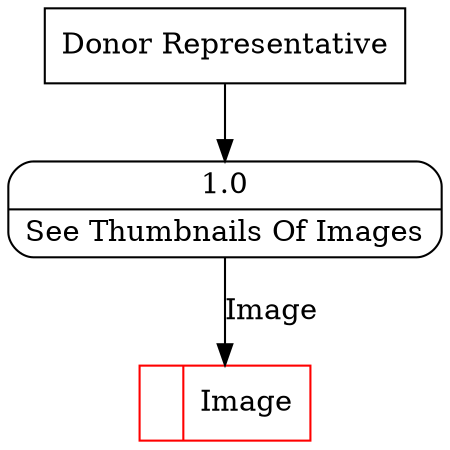 digraph dfd2{ 
node[shape=record]
200 [label="<f0>  |<f1> Image " color=red];
201 [label="Donor Representative" shape=box];
202 [label="{<f0> 1.0|<f1> See Thumbnails Of Images }" shape=Mrecord];
201 -> 202
202 -> 200 [label="Image"]
}
